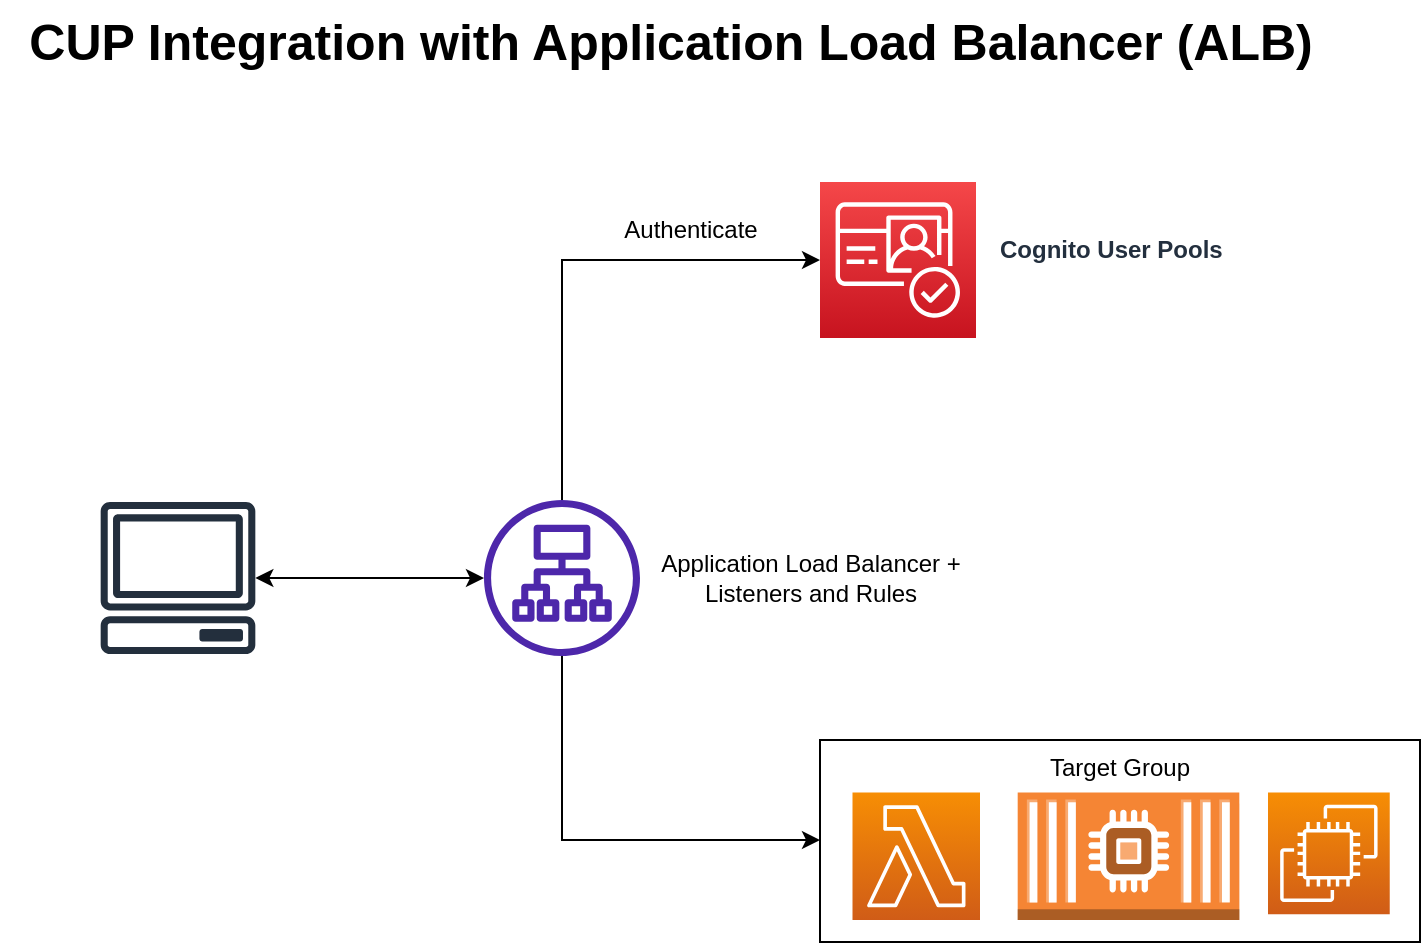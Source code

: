 <mxfile version="21.2.8" type="device">
  <diagram name="Page-1" id="USE9ztfEVQdWXoqkFXth">
    <mxGraphModel dx="792" dy="838" grid="1" gridSize="10" guides="1" tooltips="1" connect="1" arrows="1" fold="1" page="1" pageScale="1" pageWidth="850" pageHeight="1100" math="0" shadow="0">
      <root>
        <mxCell id="0" />
        <mxCell id="1" parent="0" />
        <mxCell id="97VnJTU3pzjPMiBbb2ja-19" value="Target Group" style="rounded=0;whiteSpace=wrap;html=1;verticalAlign=top;" parent="1" vertex="1">
          <mxGeometry x="850" y="550" width="300" height="101" as="geometry" />
        </mxCell>
        <mxCell id="97VnJTU3pzjPMiBbb2ja-1" style="edgeStyle=orthogonalEdgeStyle;rounded=0;orthogonalLoop=1;jettySize=auto;html=1;startArrow=classic;startFill=1;" parent="1" source="97VnJTU3pzjPMiBbb2ja-3" target="97VnJTU3pzjPMiBbb2ja-13" edge="1">
          <mxGeometry relative="1" as="geometry" />
        </mxCell>
        <mxCell id="97VnJTU3pzjPMiBbb2ja-3" value="" style="sketch=0;outlineConnect=0;fontColor=#232F3E;gradientColor=none;fillColor=#232F3D;strokeColor=none;dashed=0;verticalLabelPosition=bottom;verticalAlign=top;align=center;html=1;fontSize=12;fontStyle=0;aspect=fixed;pointerEvents=1;shape=mxgraph.aws4.client;" parent="1" vertex="1">
          <mxGeometry x="490" y="431" width="78" height="76" as="geometry" />
        </mxCell>
        <mxCell id="97VnJTU3pzjPMiBbb2ja-5" value="Cognito User Pools" style="sketch=0;points=[[0,0,0],[0.25,0,0],[0.5,0,0],[0.75,0,0],[1,0,0],[0,1,0],[0.25,1,0],[0.5,1,0],[0.75,1,0],[1,1,0],[0,0.25,0],[0,0.5,0],[0,0.75,0],[1,0.25,0],[1,0.5,0],[1,0.75,0]];outlineConnect=0;fontColor=#232F3E;gradientColor=#F54749;gradientDirection=north;fillColor=#C7131F;strokeColor=#ffffff;dashed=0;verticalLabelPosition=middle;verticalAlign=middle;align=left;html=1;fontSize=12;fontStyle=1;aspect=fixed;shape=mxgraph.aws4.resourceIcon;resIcon=mxgraph.aws4.cognito;labelPosition=right;spacingBottom=10;spacingLeft=10;" parent="1" vertex="1">
          <mxGeometry x="850" y="271" width="78" height="78" as="geometry" />
        </mxCell>
        <mxCell id="97VnJTU3pzjPMiBbb2ja-8" value="" style="sketch=0;points=[[0,0,0],[0.25,0,0],[0.5,0,0],[0.75,0,0],[1,0,0],[0,1,0],[0.25,1,0],[0.5,1,0],[0.75,1,0],[1,1,0],[0,0.25,0],[0,0.5,0],[0,0.75,0],[1,0.25,0],[1,0.5,0],[1,0.75,0]];outlineConnect=0;fontColor=#232F3E;gradientColor=#F78E04;gradientDirection=north;fillColor=#D05C17;strokeColor=#ffffff;dashed=0;verticalLabelPosition=bottom;verticalAlign=top;align=center;html=1;fontSize=12;fontStyle=0;aspect=fixed;shape=mxgraph.aws4.resourceIcon;resIcon=mxgraph.aws4.lambda;" parent="1" vertex="1">
          <mxGeometry x="866.25" y="576.25" width="63.75" height="63.75" as="geometry" />
        </mxCell>
        <mxCell id="97VnJTU3pzjPMiBbb2ja-10" value="Authenticate" style="text;html=1;align=center;verticalAlign=middle;resizable=0;points=[];autosize=1;strokeColor=none;fillColor=none;" parent="1" vertex="1">
          <mxGeometry x="740" y="280" width="90" height="30" as="geometry" />
        </mxCell>
        <mxCell id="97VnJTU3pzjPMiBbb2ja-11" value="Application Load Balancer +&lt;br&gt;Listeners and Rules" style="text;html=1;align=center;verticalAlign=middle;resizable=0;points=[];autosize=1;strokeColor=none;fillColor=none;" parent="1" vertex="1">
          <mxGeometry x="760" y="449" width="170" height="40" as="geometry" />
        </mxCell>
        <mxCell id="97VnJTU3pzjPMiBbb2ja-12" value=" CUP Integration with Application Load Balancer (ALB)" style="text;html=1;align=center;verticalAlign=middle;resizable=0;points=[];autosize=1;strokeColor=none;fillColor=none;fontSize=25;fontStyle=1" parent="1" vertex="1">
          <mxGeometry x="440" y="180" width="670" height="40" as="geometry" />
        </mxCell>
        <mxCell id="97VnJTU3pzjPMiBbb2ja-17" style="edgeStyle=orthogonalEdgeStyle;rounded=0;orthogonalLoop=1;jettySize=auto;html=1;entryX=0;entryY=0.5;entryDx=0;entryDy=0;entryPerimeter=0;" parent="1" source="97VnJTU3pzjPMiBbb2ja-13" target="97VnJTU3pzjPMiBbb2ja-5" edge="1">
          <mxGeometry relative="1" as="geometry">
            <Array as="points">
              <mxPoint x="721" y="310" />
              <mxPoint x="805" y="310" />
            </Array>
          </mxGeometry>
        </mxCell>
        <mxCell id="97VnJTU3pzjPMiBbb2ja-20" style="edgeStyle=orthogonalEdgeStyle;rounded=0;orthogonalLoop=1;jettySize=auto;html=1;" parent="1" source="97VnJTU3pzjPMiBbb2ja-13" target="97VnJTU3pzjPMiBbb2ja-19" edge="1">
          <mxGeometry relative="1" as="geometry">
            <Array as="points">
              <mxPoint x="721" y="600" />
            </Array>
          </mxGeometry>
        </mxCell>
        <mxCell id="97VnJTU3pzjPMiBbb2ja-13" value="" style="sketch=0;outlineConnect=0;fontColor=#232F3E;gradientColor=none;fillColor=#4D27AA;strokeColor=none;dashed=0;verticalLabelPosition=bottom;verticalAlign=top;align=center;html=1;fontSize=12;fontStyle=0;aspect=fixed;pointerEvents=1;shape=mxgraph.aws4.application_load_balancer;" parent="1" vertex="1">
          <mxGeometry x="682" y="430" width="78" height="78" as="geometry" />
        </mxCell>
        <mxCell id="97VnJTU3pzjPMiBbb2ja-21" value="" style="sketch=0;points=[[0,0,0],[0.25,0,0],[0.5,0,0],[0.75,0,0],[1,0,0],[0,1,0],[0.25,1,0],[0.5,1,0],[0.75,1,0],[1,1,0],[0,0.25,0],[0,0.5,0],[0,0.75,0],[1,0.25,0],[1,0.5,0],[1,0.75,0]];outlineConnect=0;fontColor=#232F3E;gradientColor=#F78E04;gradientDirection=north;fillColor=#D05C17;strokeColor=#ffffff;dashed=0;verticalLabelPosition=bottom;verticalAlign=top;align=center;html=1;fontSize=12;fontStyle=0;aspect=fixed;shape=mxgraph.aws4.resourceIcon;resIcon=mxgraph.aws4.ec2;" parent="1" vertex="1">
          <mxGeometry x="1074" y="576.25" width="60.87" height="60.87" as="geometry" />
        </mxCell>
        <mxCell id="97VnJTU3pzjPMiBbb2ja-22" value="" style="outlineConnect=0;dashed=0;verticalLabelPosition=bottom;verticalAlign=top;align=center;html=1;shape=mxgraph.aws3.ec2_compute_container_2;fillColor=#F58534;gradientColor=none;" parent="1" vertex="1">
          <mxGeometry x="948.83" y="576.25" width="110.87" height="63.75" as="geometry" />
        </mxCell>
      </root>
    </mxGraphModel>
  </diagram>
</mxfile>
